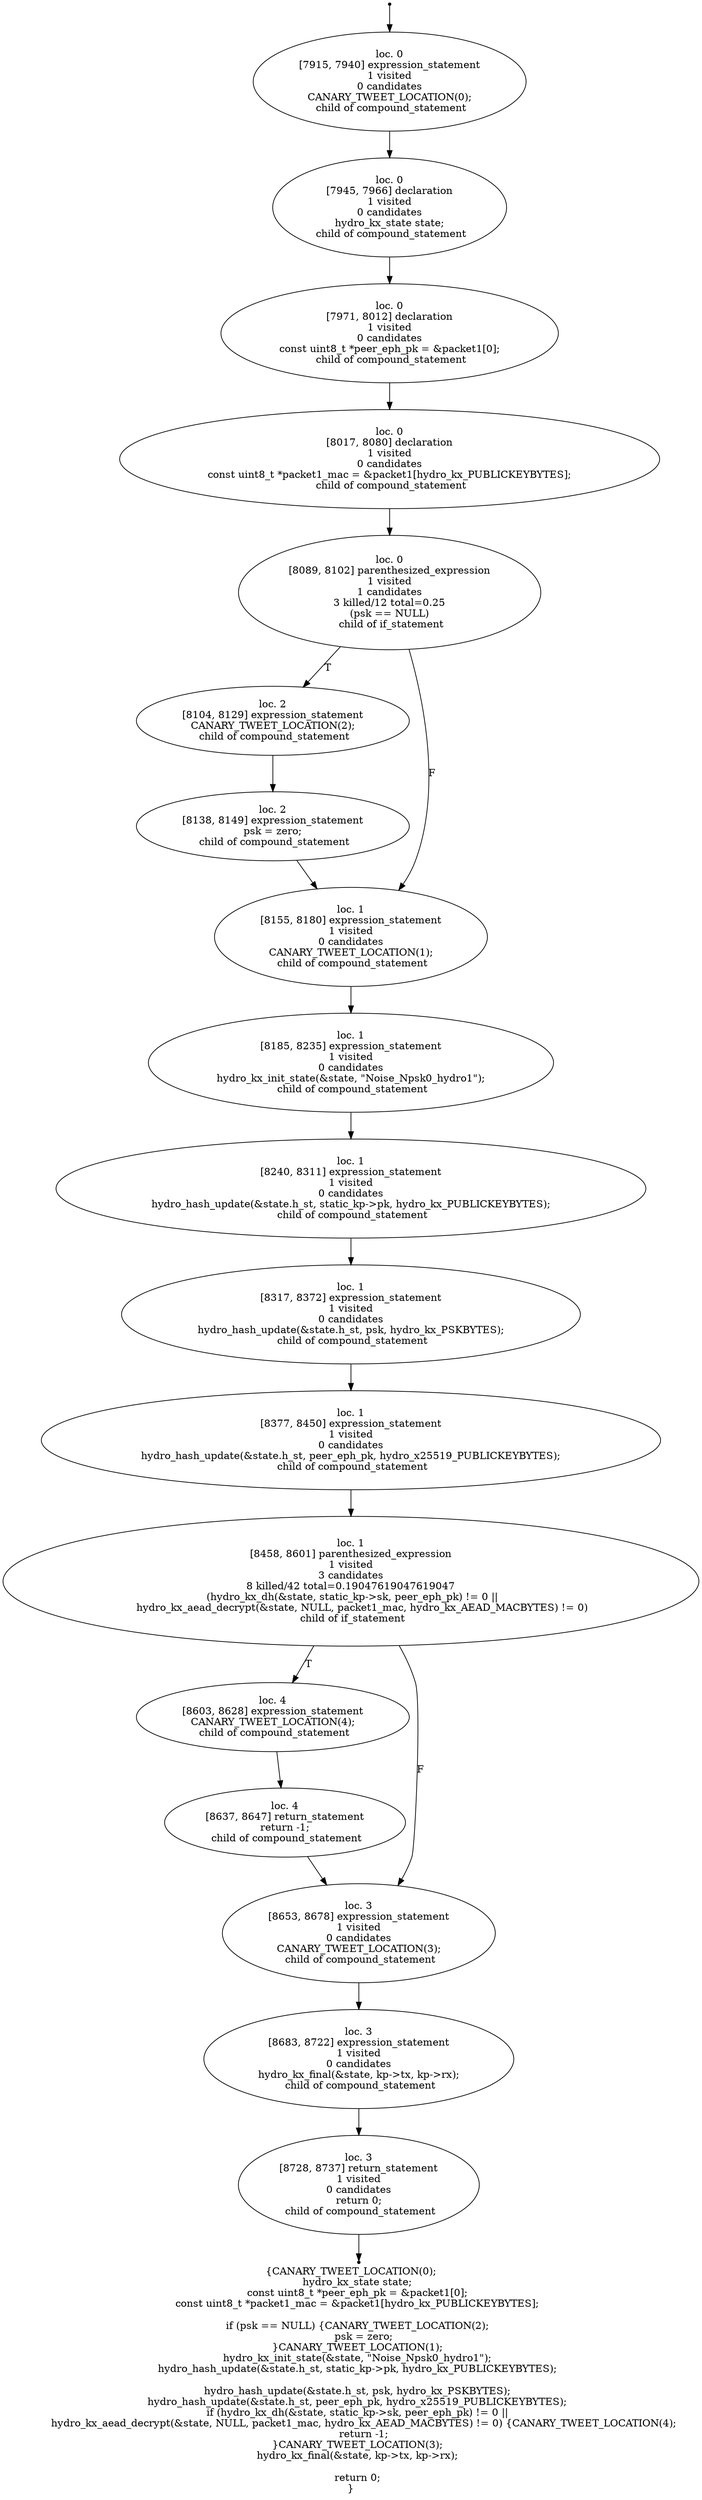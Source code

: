 digraph hydro_kx_n_2_localised_13 {
	initial [shape=point]
	initial -> "loc. 0
[7915, 7940] expression_statement
1 visited
0 candidates
 CANARY_TWEET_LOCATION(0); 
 child of compound_statement"
	final [shape=point]
	"loc. 3
[8728, 8737] return_statement
1 visited
0 candidates
 return 0; 
 child of compound_statement" -> final
	"loc. 0
[7915, 7940] expression_statement
1 visited
0 candidates
 CANARY_TWEET_LOCATION(0); 
 child of compound_statement"
	"loc. 0
[7915, 7940] expression_statement
1 visited
0 candidates
 CANARY_TWEET_LOCATION(0); 
 child of compound_statement" -> "loc. 0
[7945, 7966] declaration
1 visited
0 candidates
 hydro_kx_state state; 
 child of compound_statement"
	"loc. 0
[7945, 7966] declaration
1 visited
0 candidates
 hydro_kx_state state; 
 child of compound_statement"
	"loc. 0
[7945, 7966] declaration
1 visited
0 candidates
 hydro_kx_state state; 
 child of compound_statement" -> "loc. 0
[7971, 8012] declaration
1 visited
0 candidates
 const uint8_t *peer_eph_pk = &packet1[0]; 
 child of compound_statement"
	"loc. 0
[7971, 8012] declaration
1 visited
0 candidates
 const uint8_t *peer_eph_pk = &packet1[0]; 
 child of compound_statement"
	"loc. 0
[7971, 8012] declaration
1 visited
0 candidates
 const uint8_t *peer_eph_pk = &packet1[0]; 
 child of compound_statement" -> "loc. 0
[8017, 8080] declaration
1 visited
0 candidates
 const uint8_t *packet1_mac = &packet1[hydro_kx_PUBLICKEYBYTES]; 
 child of compound_statement"
	"loc. 0
[8017, 8080] declaration
1 visited
0 candidates
 const uint8_t *packet1_mac = &packet1[hydro_kx_PUBLICKEYBYTES]; 
 child of compound_statement"
	"loc. 0
[8017, 8080] declaration
1 visited
0 candidates
 const uint8_t *packet1_mac = &packet1[hydro_kx_PUBLICKEYBYTES]; 
 child of compound_statement" -> "loc. 0
[8089, 8102] parenthesized_expression
1 visited
1 candidates
3 killed/12 total=0.25
 (psk == NULL) 
 child of if_statement"
	"loc. 0
[8089, 8102] parenthesized_expression
1 visited
1 candidates
3 killed/12 total=0.25
 (psk == NULL) 
 child of if_statement"
	"loc. 0
[8089, 8102] parenthesized_expression
1 visited
1 candidates
3 killed/12 total=0.25
 (psk == NULL) 
 child of if_statement" -> "loc. 2
[8104, 8129] expression_statement
 CANARY_TWEET_LOCATION(2); 
 child of compound_statement" [label=T]
	"loc. 0
[8089, 8102] parenthesized_expression
1 visited
1 candidates
3 killed/12 total=0.25
 (psk == NULL) 
 child of if_statement" -> "loc. 1
[8155, 8180] expression_statement
1 visited
0 candidates
 CANARY_TWEET_LOCATION(1); 
 child of compound_statement" [label=F]
	"loc. 2
[8104, 8129] expression_statement
 CANARY_TWEET_LOCATION(2); 
 child of compound_statement"
	"loc. 2
[8104, 8129] expression_statement
 CANARY_TWEET_LOCATION(2); 
 child of compound_statement" -> "loc. 2
[8138, 8149] expression_statement
 psk = zero; 
 child of compound_statement"
	"loc. 1
[8155, 8180] expression_statement
1 visited
0 candidates
 CANARY_TWEET_LOCATION(1); 
 child of compound_statement"
	"loc. 1
[8155, 8180] expression_statement
1 visited
0 candidates
 CANARY_TWEET_LOCATION(1); 
 child of compound_statement" -> "loc. 1
[8185, 8235] expression_statement
1 visited
0 candidates
 hydro_kx_init_state(&state, \"Noise_Npsk0_hydro1\"); 
 child of compound_statement"
	"loc. 2
[8138, 8149] expression_statement
 psk = zero; 
 child of compound_statement"
	"loc. 2
[8138, 8149] expression_statement
 psk = zero; 
 child of compound_statement" -> "loc. 1
[8155, 8180] expression_statement
1 visited
0 candidates
 CANARY_TWEET_LOCATION(1); 
 child of compound_statement"
	"loc. 1
[8185, 8235] expression_statement
1 visited
0 candidates
 hydro_kx_init_state(&state, \"Noise_Npsk0_hydro1\"); 
 child of compound_statement"
	"loc. 1
[8185, 8235] expression_statement
1 visited
0 candidates
 hydro_kx_init_state(&state, \"Noise_Npsk0_hydro1\"); 
 child of compound_statement" -> "loc. 1
[8240, 8311] expression_statement
1 visited
0 candidates
 hydro_hash_update(&state.h_st, static_kp->pk, hydro_kx_PUBLICKEYBYTES); 
 child of compound_statement"
	"loc. 1
[8240, 8311] expression_statement
1 visited
0 candidates
 hydro_hash_update(&state.h_st, static_kp->pk, hydro_kx_PUBLICKEYBYTES); 
 child of compound_statement"
	"loc. 1
[8240, 8311] expression_statement
1 visited
0 candidates
 hydro_hash_update(&state.h_st, static_kp->pk, hydro_kx_PUBLICKEYBYTES); 
 child of compound_statement" -> "loc. 1
[8317, 8372] expression_statement
1 visited
0 candidates
 hydro_hash_update(&state.h_st, psk, hydro_kx_PSKBYTES); 
 child of compound_statement"
	"loc. 1
[8317, 8372] expression_statement
1 visited
0 candidates
 hydro_hash_update(&state.h_st, psk, hydro_kx_PSKBYTES); 
 child of compound_statement"
	"loc. 1
[8317, 8372] expression_statement
1 visited
0 candidates
 hydro_hash_update(&state.h_st, psk, hydro_kx_PSKBYTES); 
 child of compound_statement" -> "loc. 1
[8377, 8450] expression_statement
1 visited
0 candidates
 hydro_hash_update(&state.h_st, peer_eph_pk, hydro_x25519_PUBLICKEYBYTES); 
 child of compound_statement"
	"loc. 1
[8377, 8450] expression_statement
1 visited
0 candidates
 hydro_hash_update(&state.h_st, peer_eph_pk, hydro_x25519_PUBLICKEYBYTES); 
 child of compound_statement"
	"loc. 1
[8377, 8450] expression_statement
1 visited
0 candidates
 hydro_hash_update(&state.h_st, peer_eph_pk, hydro_x25519_PUBLICKEYBYTES); 
 child of compound_statement" -> "loc. 1
[8458, 8601] parenthesized_expression
1 visited
3 candidates
8 killed/42 total=0.19047619047619047
 (hydro_kx_dh(&state, static_kp->sk, peer_eph_pk) != 0 ||
        hydro_kx_aead_decrypt(&state, NULL, packet1_mac, hydro_kx_AEAD_MACBYTES) != 0) 
 child of if_statement"
	"loc. 1
[8458, 8601] parenthesized_expression
1 visited
3 candidates
8 killed/42 total=0.19047619047619047
 (hydro_kx_dh(&state, static_kp->sk, peer_eph_pk) != 0 ||
        hydro_kx_aead_decrypt(&state, NULL, packet1_mac, hydro_kx_AEAD_MACBYTES) != 0) 
 child of if_statement"
	"loc. 1
[8458, 8601] parenthesized_expression
1 visited
3 candidates
8 killed/42 total=0.19047619047619047
 (hydro_kx_dh(&state, static_kp->sk, peer_eph_pk) != 0 ||
        hydro_kx_aead_decrypt(&state, NULL, packet1_mac, hydro_kx_AEAD_MACBYTES) != 0) 
 child of if_statement" -> "loc. 4
[8603, 8628] expression_statement
 CANARY_TWEET_LOCATION(4); 
 child of compound_statement" [label=T]
	"loc. 1
[8458, 8601] parenthesized_expression
1 visited
3 candidates
8 killed/42 total=0.19047619047619047
 (hydro_kx_dh(&state, static_kp->sk, peer_eph_pk) != 0 ||
        hydro_kx_aead_decrypt(&state, NULL, packet1_mac, hydro_kx_AEAD_MACBYTES) != 0) 
 child of if_statement" -> "loc. 3
[8653, 8678] expression_statement
1 visited
0 candidates
 CANARY_TWEET_LOCATION(3); 
 child of compound_statement" [label=F]
	"loc. 4
[8603, 8628] expression_statement
 CANARY_TWEET_LOCATION(4); 
 child of compound_statement"
	"loc. 4
[8603, 8628] expression_statement
 CANARY_TWEET_LOCATION(4); 
 child of compound_statement" -> "loc. 4
[8637, 8647] return_statement
 return -1; 
 child of compound_statement"
	"loc. 3
[8653, 8678] expression_statement
1 visited
0 candidates
 CANARY_TWEET_LOCATION(3); 
 child of compound_statement"
	"loc. 3
[8653, 8678] expression_statement
1 visited
0 candidates
 CANARY_TWEET_LOCATION(3); 
 child of compound_statement" -> "loc. 3
[8683, 8722] expression_statement
1 visited
0 candidates
 hydro_kx_final(&state, kp->tx, kp->rx); 
 child of compound_statement"
	"loc. 4
[8637, 8647] return_statement
 return -1; 
 child of compound_statement"
	"loc. 4
[8637, 8647] return_statement
 return -1; 
 child of compound_statement" -> "loc. 3
[8653, 8678] expression_statement
1 visited
0 candidates
 CANARY_TWEET_LOCATION(3); 
 child of compound_statement"
	"loc. 3
[8683, 8722] expression_statement
1 visited
0 candidates
 hydro_kx_final(&state, kp->tx, kp->rx); 
 child of compound_statement"
	"loc. 3
[8683, 8722] expression_statement
1 visited
0 candidates
 hydro_kx_final(&state, kp->tx, kp->rx); 
 child of compound_statement" -> "loc. 3
[8728, 8737] return_statement
1 visited
0 candidates
 return 0; 
 child of compound_statement"
	"loc. 3
[8728, 8737] return_statement
1 visited
0 candidates
 return 0; 
 child of compound_statement"
	label="{CANARY_TWEET_LOCATION(0);
    hydro_kx_state state;
    const uint8_t *peer_eph_pk = &packet1[0];
    const uint8_t *packet1_mac = &packet1[hydro_kx_PUBLICKEYBYTES];

    if (psk == NULL) {CANARY_TWEET_LOCATION(2);
        psk = zero;
    }CANARY_TWEET_LOCATION(1);
    hydro_kx_init_state(&state, \"Noise_Npsk0_hydro1\");
    hydro_hash_update(&state.h_st, static_kp->pk, hydro_kx_PUBLICKEYBYTES);

    hydro_hash_update(&state.h_st, psk, hydro_kx_PSKBYTES);
    hydro_hash_update(&state.h_st, peer_eph_pk, hydro_x25519_PUBLICKEYBYTES);
    if (hydro_kx_dh(&state, static_kp->sk, peer_eph_pk) != 0 ||
        hydro_kx_aead_decrypt(&state, NULL, packet1_mac, hydro_kx_AEAD_MACBYTES) != 0) {CANARY_TWEET_LOCATION(4);
        return -1;
    }CANARY_TWEET_LOCATION(3);
    hydro_kx_final(&state, kp->tx, kp->rx);

    return 0;
}"
}
